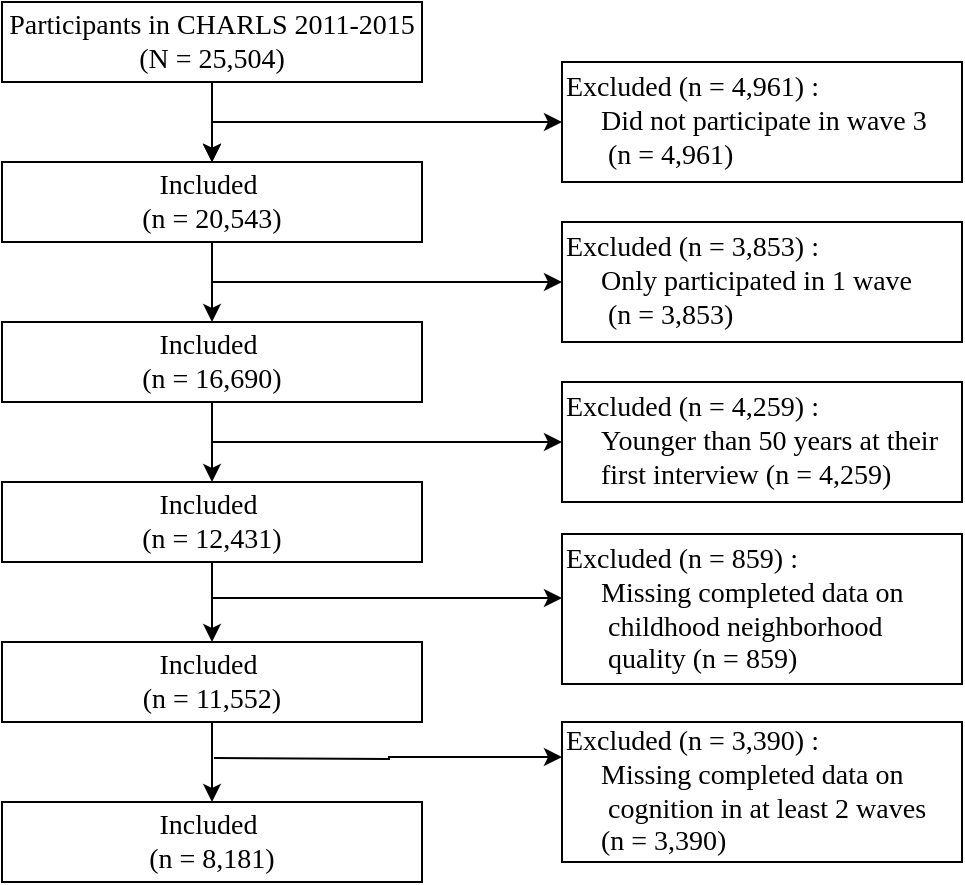 <mxfile version="10.6.7" type="github"><diagram id="DSuhGR9CIeAhrYtNeFHA" name="Page-1"><mxGraphModel dx="695" dy="462" grid="1" gridSize="10" guides="1" tooltips="1" connect="1" arrows="1" fold="1" page="1" pageScale="1" pageWidth="827" pageHeight="1169" math="0" shadow="0"><root><mxCell id="0"/><mxCell id="1" parent="0"/><mxCell id="Jsd64yAzto0pwKJOwlLj-5" style="edgeStyle=orthogonalEdgeStyle;rounded=0;orthogonalLoop=1;jettySize=auto;html=1;exitX=0.5;exitY=1;exitDx=0;exitDy=0;fontFamily=Times New Roman;fontSize=14;" edge="1" parent="1" source="Jsd64yAzto0pwKJOwlLj-1" target="Jsd64yAzto0pwKJOwlLj-2"><mxGeometry relative="1" as="geometry"/></mxCell><mxCell id="Jsd64yAzto0pwKJOwlLj-1" value="Participants in CHARLS 2011-2015&lt;br style=&quot;font-size: 14px&quot;&gt;(N = 25,504)" style="rounded=0;whiteSpace=wrap;html=1;fontSize=14;fontFamily=Times New Roman;" vertex="1" parent="1"><mxGeometry x="120" y="40" width="210" height="40" as="geometry"/></mxCell><mxCell id="Jsd64yAzto0pwKJOwlLj-9" value="" style="edgeStyle=orthogonalEdgeStyle;rounded=0;orthogonalLoop=1;jettySize=auto;html=1;startArrow=classic;startFill=1;endArrow=none;endFill=0;fontFamily=Times New Roman;fontSize=14;" edge="1" parent="1" source="Jsd64yAzto0pwKJOwlLj-2" target="Jsd64yAzto0pwKJOwlLj-1"><mxGeometry relative="1" as="geometry"/></mxCell><mxCell id="Jsd64yAzto0pwKJOwlLj-10" value="" style="edgeStyle=orthogonalEdgeStyle;rounded=0;orthogonalLoop=1;jettySize=auto;html=1;startArrow=classic;startFill=1;endArrow=none;endFill=0;fontFamily=Times New Roman;fontSize=14;" edge="1" parent="1" source="Jsd64yAzto0pwKJOwlLj-2" target="Jsd64yAzto0pwKJOwlLj-1"><mxGeometry relative="1" as="geometry"/></mxCell><mxCell id="Jsd64yAzto0pwKJOwlLj-2" value="Included&amp;nbsp;&lt;br style=&quot;font-size: 14px&quot;&gt;(n = 20,543)" style="rounded=0;whiteSpace=wrap;html=1;fontSize=14;fontFamily=Times New Roman;" vertex="1" parent="1"><mxGeometry x="120" y="120" width="210" height="40" as="geometry"/></mxCell><mxCell id="Jsd64yAzto0pwKJOwlLj-8" style="edgeStyle=orthogonalEdgeStyle;rounded=0;orthogonalLoop=1;jettySize=auto;html=1;endArrow=none;endFill=0;fontFamily=Times New Roman;fontSize=14;startArrow=classic;startFill=1;" edge="1" parent="1"><mxGeometry relative="1" as="geometry"><mxPoint x="225" y="100" as="targetPoint"/><mxPoint x="400" y="100" as="sourcePoint"/></mxGeometry></mxCell><mxCell id="Jsd64yAzto0pwKJOwlLj-3" value="&lt;span&gt;Excluded&amp;nbsp;(n = 4,961) :&lt;/span&gt;&lt;br&gt;&lt;span&gt;&amp;nbsp; &amp;nbsp; &amp;nbsp;Did not participate in wave 3&lt;br&gt;&lt;/span&gt;&amp;nbsp; &amp;nbsp; &amp;nbsp; (n = 4,961)&lt;br&gt;" style="rounded=0;whiteSpace=wrap;html=1;fontSize=14;fontFamily=Times New Roman;align=left;verticalAlign=middle;horizontal=1;" vertex="1" parent="1"><mxGeometry x="400" y="70" width="200" height="60" as="geometry"/></mxCell><mxCell id="Jsd64yAzto0pwKJOwlLj-14" style="edgeStyle=orthogonalEdgeStyle;rounded=0;orthogonalLoop=1;jettySize=auto;html=1;exitX=0.5;exitY=0;exitDx=0;exitDy=0;entryX=0.5;entryY=1;entryDx=0;entryDy=0;startArrow=classic;startFill=1;endArrow=none;endFill=0;fontFamily=Times New Roman;fontSize=14;" edge="1" parent="1" source="Jsd64yAzto0pwKJOwlLj-11" target="Jsd64yAzto0pwKJOwlLj-2"><mxGeometry relative="1" as="geometry"/></mxCell><mxCell id="Jsd64yAzto0pwKJOwlLj-11" value="Included&amp;nbsp;&lt;br style=&quot;font-size: 14px&quot;&gt;(n = 16,690)" style="rounded=0;whiteSpace=wrap;html=1;fontSize=14;fontFamily=Times New Roman;" vertex="1" parent="1"><mxGeometry x="120" y="200" width="210" height="40" as="geometry"/></mxCell><mxCell id="Jsd64yAzto0pwKJOwlLj-17" style="edgeStyle=orthogonalEdgeStyle;rounded=0;orthogonalLoop=1;jettySize=auto;html=1;startArrow=classic;startFill=1;endArrow=none;endFill=0;fontFamily=Times New Roman;fontSize=14;exitX=0;exitY=0.5;exitDx=0;exitDy=0;" edge="1" parent="1" source="Jsd64yAzto0pwKJOwlLj-12"><mxGeometry relative="1" as="geometry"><mxPoint x="225" y="180" as="targetPoint"/><mxPoint x="395" y="180" as="sourcePoint"/></mxGeometry></mxCell><mxCell id="Jsd64yAzto0pwKJOwlLj-12" value="&lt;span&gt;Excluded&amp;nbsp;(n = 3,853) :&lt;/span&gt;&lt;br&gt;&lt;span&gt;&amp;nbsp; &amp;nbsp; &amp;nbsp;Only participated in 1 wave&amp;nbsp;&lt;br&gt;&lt;/span&gt;&amp;nbsp; &amp;nbsp; &amp;nbsp; (n = 3,853)&lt;br&gt;" style="rounded=0;whiteSpace=wrap;html=1;fontSize=14;fontFamily=Times New Roman;align=left;verticalAlign=middle;horizontal=1;" vertex="1" parent="1"><mxGeometry x="400" y="150" width="200" height="60" as="geometry"/></mxCell><mxCell id="Jsd64yAzto0pwKJOwlLj-23" style="edgeStyle=orthogonalEdgeStyle;rounded=0;orthogonalLoop=1;jettySize=auto;html=1;exitX=0.5;exitY=0;exitDx=0;exitDy=0;entryX=0.5;entryY=1;entryDx=0;entryDy=0;startArrow=classic;startFill=1;endArrow=none;endFill=0;fontFamily=Times New Roman;fontSize=14;" edge="1" parent="1" source="Jsd64yAzto0pwKJOwlLj-18" target="Jsd64yAzto0pwKJOwlLj-11"><mxGeometry relative="1" as="geometry"/></mxCell><mxCell id="Jsd64yAzto0pwKJOwlLj-18" value="Included&amp;nbsp;&lt;br style=&quot;font-size: 14px&quot;&gt;(n = 12,431)" style="rounded=0;whiteSpace=wrap;html=1;fontSize=14;fontFamily=Times New Roman;" vertex="1" parent="1"><mxGeometry x="120" y="280" width="210" height="40" as="geometry"/></mxCell><mxCell id="Jsd64yAzto0pwKJOwlLj-25" style="edgeStyle=orthogonalEdgeStyle;rounded=0;orthogonalLoop=1;jettySize=auto;html=1;startArrow=classic;startFill=1;endArrow=none;endFill=0;fontFamily=Times New Roman;fontSize=14;" edge="1" parent="1"><mxGeometry relative="1" as="geometry"><mxPoint x="225" y="260" as="targetPoint"/><mxPoint x="400" y="260" as="sourcePoint"/></mxGeometry></mxCell><mxCell id="Jsd64yAzto0pwKJOwlLj-24" value="&lt;span&gt;Excluded&amp;nbsp;(n = 4,259) :&lt;/span&gt;&lt;br&gt;&lt;span&gt;&amp;nbsp; &amp;nbsp; &amp;nbsp;Younger than 50 years at their&amp;nbsp;&lt;br&gt;&amp;nbsp; &amp;nbsp; &amp;nbsp;first interview&amp;nbsp;&lt;/span&gt;(n = 4,259)&lt;br&gt;" style="rounded=0;whiteSpace=wrap;html=1;fontSize=14;fontFamily=Times New Roman;align=left;verticalAlign=middle;horizontal=1;" vertex="1" parent="1"><mxGeometry x="400" y="230" width="200" height="60" as="geometry"/></mxCell><mxCell id="Jsd64yAzto0pwKJOwlLj-30" style="edgeStyle=orthogonalEdgeStyle;rounded=0;orthogonalLoop=1;jettySize=auto;html=1;exitX=0.5;exitY=0;exitDx=0;exitDy=0;entryX=0.5;entryY=1;entryDx=0;entryDy=0;startArrow=classic;startFill=1;endArrow=none;endFill=0;fontFamily=Times New Roman;fontSize=14;" edge="1" parent="1" source="Jsd64yAzto0pwKJOwlLj-26" target="Jsd64yAzto0pwKJOwlLj-18"><mxGeometry relative="1" as="geometry"/></mxCell><mxCell id="Jsd64yAzto0pwKJOwlLj-26" value="Included&amp;nbsp;&lt;br style=&quot;font-size: 14px&quot;&gt;(n = 11,552)" style="rounded=0;whiteSpace=wrap;html=1;fontSize=14;fontFamily=Times New Roman;" vertex="1" parent="1"><mxGeometry x="120" y="360" width="210" height="40" as="geometry"/></mxCell><mxCell id="Jsd64yAzto0pwKJOwlLj-35" style="edgeStyle=orthogonalEdgeStyle;rounded=0;orthogonalLoop=1;jettySize=auto;html=1;startArrow=classic;startFill=1;endArrow=none;endFill=0;fontFamily=Times New Roman;fontSize=14;" edge="1" parent="1"><mxGeometry relative="1" as="geometry"><mxPoint x="225" y="338" as="targetPoint"/><mxPoint x="400" y="338" as="sourcePoint"/></mxGeometry></mxCell><mxCell id="Jsd64yAzto0pwKJOwlLj-27" value="&lt;span&gt;Excluded&amp;nbsp;(n = 859) :&lt;/span&gt;&lt;br&gt;&lt;span&gt;&amp;nbsp; &amp;nbsp; &amp;nbsp;Missing completed&amp;nbsp;data on&amp;nbsp; &amp;nbsp; &amp;nbsp; &amp;nbsp; &amp;nbsp; &amp;nbsp; &amp;nbsp; childhood neighborhood&amp;nbsp; &amp;nbsp; &amp;nbsp; &amp;nbsp; &amp;nbsp; &amp;nbsp; &amp;nbsp; &amp;nbsp; &amp;nbsp; quality&lt;/span&gt;&amp;nbsp;(n = 859)&lt;br&gt;" style="rounded=0;whiteSpace=wrap;html=1;fontSize=14;fontFamily=Times New Roman;align=left;verticalAlign=middle;horizontal=1;" vertex="1" parent="1"><mxGeometry x="400" y="306" width="200" height="75" as="geometry"/></mxCell><mxCell id="Jsd64yAzto0pwKJOwlLj-38" style="edgeStyle=orthogonalEdgeStyle;rounded=0;orthogonalLoop=1;jettySize=auto;html=1;exitX=0.5;exitY=0;exitDx=0;exitDy=0;entryX=0.5;entryY=1;entryDx=0;entryDy=0;startArrow=classic;startFill=1;endArrow=none;endFill=0;fontFamily=Times New Roman;fontSize=14;" edge="1" parent="1" source="Jsd64yAzto0pwKJOwlLj-36" target="Jsd64yAzto0pwKJOwlLj-26"><mxGeometry relative="1" as="geometry"/></mxCell><mxCell id="Jsd64yAzto0pwKJOwlLj-36" value="Included&amp;nbsp;&lt;br style=&quot;font-size: 14px&quot;&gt;(n = 8,181)" style="rounded=0;whiteSpace=wrap;html=1;fontSize=14;fontFamily=Times New Roman;" vertex="1" parent="1"><mxGeometry x="120" y="440" width="210" height="40" as="geometry"/></mxCell><mxCell id="Jsd64yAzto0pwKJOwlLj-42" style="edgeStyle=orthogonalEdgeStyle;rounded=0;orthogonalLoop=1;jettySize=auto;html=1;startArrow=classic;startFill=1;endArrow=none;endFill=0;fontFamily=Times New Roman;fontSize=14;exitX=0;exitY=0.25;exitDx=0;exitDy=0;" edge="1" parent="1" source="Jsd64yAzto0pwKJOwlLj-39"><mxGeometry relative="1" as="geometry"><mxPoint x="226" y="418" as="targetPoint"/><mxPoint x="410" y="418" as="sourcePoint"/></mxGeometry></mxCell><mxCell id="Jsd64yAzto0pwKJOwlLj-39" value="&lt;span&gt;Excluded&amp;nbsp;(n = 3,390) :&lt;/span&gt;&lt;br&gt;&amp;nbsp; &amp;nbsp; &amp;nbsp;Missing completed&amp;nbsp;data on&amp;nbsp; &amp;nbsp; &amp;nbsp; &amp;nbsp; &amp;nbsp; &amp;nbsp; &amp;nbsp; cognition in at least 2 waves&lt;span&gt;&lt;br&gt;&amp;nbsp; &amp;nbsp; &amp;nbsp;&lt;/span&gt;(n = 3,390)&lt;br&gt;" style="rounded=0;whiteSpace=wrap;html=1;fontSize=14;fontFamily=Times New Roman;align=left;verticalAlign=middle;horizontal=1;" vertex="1" parent="1"><mxGeometry x="400" y="400" width="200" height="70" as="geometry"/></mxCell></root></mxGraphModel></diagram></mxfile>